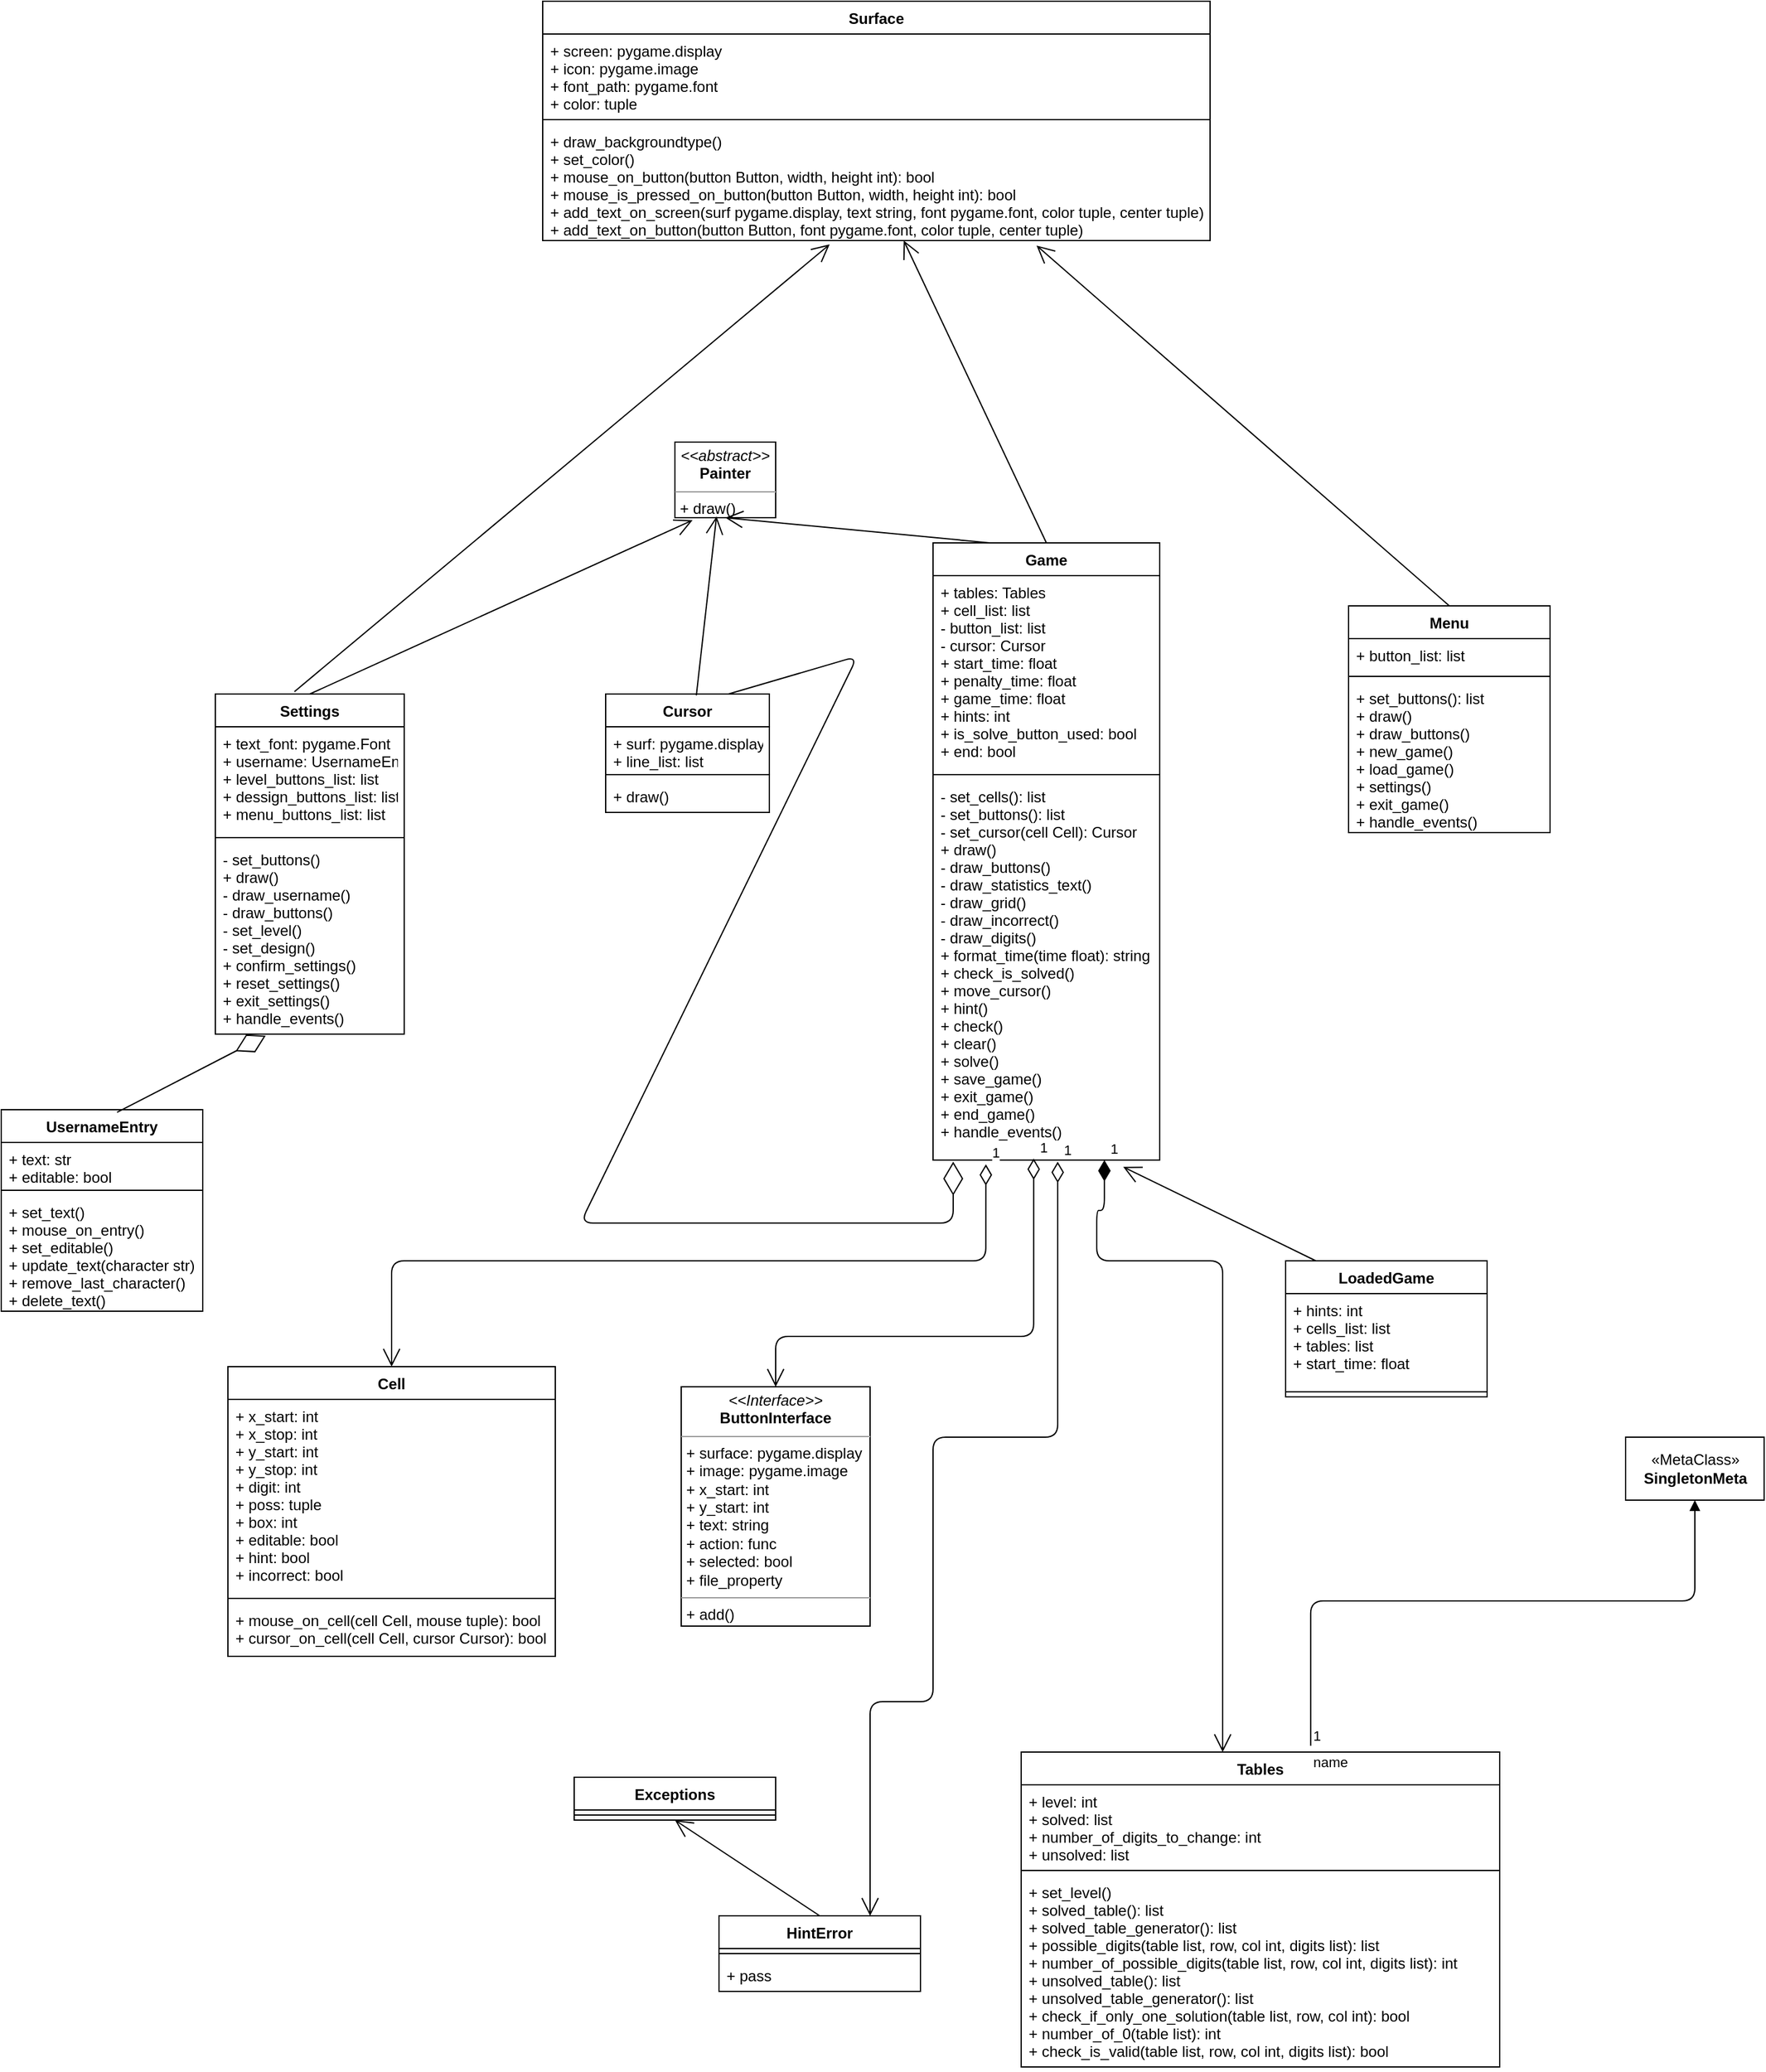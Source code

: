 <mxfile version="13.9.8" type="google"><diagram name="Page-1" id="e7e014a7-5840-1c2e-5031-d8a46d1fe8dd"><mxGraphModel dx="1422" dy="1579" grid="1" gridSize="10" guides="1" tooltips="1" connect="1" arrows="1" fold="1" page="1" pageScale="1" pageWidth="1169" pageHeight="826" background="#ffffff" math="0" shadow="0"><root><mxCell id="0"/><mxCell id="1" parent="0"/><mxCell id="BcgL6d0OYcaaBi_GMCWf-6" value="Surface" style="swimlane;fontStyle=1;align=center;verticalAlign=top;childLayout=stackLayout;horizontal=1;startSize=26;horizontalStack=0;resizeParent=1;resizeParentMax=0;resizeLast=0;collapsible=1;marginBottom=0;" parent="1" vertex="1"><mxGeometry x="480" y="-120" width="530" height="190" as="geometry"/></mxCell><mxCell id="BcgL6d0OYcaaBi_GMCWf-7" value="+ screen: pygame.display&#10;+ icon: pygame.image&#10;+ font_path: pygame.font&#10;+ color: tuple&#10;" style="text;strokeColor=none;fillColor=none;align=left;verticalAlign=top;spacingLeft=4;spacingRight=4;overflow=hidden;rotatable=0;points=[[0,0.5],[1,0.5]];portConstraint=eastwest;" parent="BcgL6d0OYcaaBi_GMCWf-6" vertex="1"><mxGeometry y="26" width="530" height="64" as="geometry"/></mxCell><mxCell id="BcgL6d0OYcaaBi_GMCWf-8" value="" style="line;strokeWidth=1;fillColor=none;align=left;verticalAlign=middle;spacingTop=-1;spacingLeft=3;spacingRight=3;rotatable=0;labelPosition=right;points=[];portConstraint=eastwest;" parent="BcgL6d0OYcaaBi_GMCWf-6" vertex="1"><mxGeometry y="90" width="530" height="8" as="geometry"/></mxCell><mxCell id="BcgL6d0OYcaaBi_GMCWf-9" value="+ draw_backgroundtype()&#10;+ set_color()&#10;+ mouse_on_button(button Button, width, height int): bool&#10;+ mouse_is_pressed_on_button(button Button, width, height int): bool&#10;+ add_text_on_screen(surf pygame.display, text string, font pygame.font, color tuple, center tuple)&#10;+ add_text_on_button(button Button, font pygame.font, color tuple, center tuple)&#10;" style="text;strokeColor=none;fillColor=none;align=left;verticalAlign=top;spacingLeft=4;spacingRight=4;overflow=hidden;rotatable=0;points=[[0,0.5],[1,0.5]];portConstraint=eastwest;" parent="BcgL6d0OYcaaBi_GMCWf-6" vertex="1"><mxGeometry y="98" width="530" height="92" as="geometry"/></mxCell><mxCell id="BcgL6d0OYcaaBi_GMCWf-11" value="&lt;p style=&quot;margin: 0px ; margin-top: 4px ; text-align: center&quot;&gt;&lt;i&gt;&amp;lt;&amp;lt;Interface&amp;gt;&amp;gt;&lt;/i&gt;&lt;br&gt;&lt;b&gt;ButtonInterface&lt;/b&gt;&lt;/p&gt;&lt;hr size=&quot;1&quot;&gt;&lt;p style=&quot;margin: 0px ; margin-left: 4px&quot;&gt;+ surface: pygame.display&lt;br&gt;+ image: pygame.image&lt;/p&gt;&lt;p style=&quot;margin: 0px ; margin-left: 4px&quot;&gt;+ x_start: int&lt;/p&gt;&lt;p style=&quot;margin: 0px ; margin-left: 4px&quot;&gt;+ y_start: int&lt;/p&gt;&lt;p style=&quot;margin: 0px ; margin-left: 4px&quot;&gt;+ text: string&lt;/p&gt;&lt;p style=&quot;margin: 0px ; margin-left: 4px&quot;&gt;+ action: func&lt;/p&gt;&lt;p style=&quot;margin: 0px ; margin-left: 4px&quot;&gt;+ selected: bool&lt;/p&gt;&lt;p style=&quot;margin: 0px ; margin-left: 4px&quot;&gt;+ file_property&lt;/p&gt;&lt;hr size=&quot;1&quot;&gt;&lt;p style=&quot;margin: 0px ; margin-left: 4px&quot;&gt;+ add()&lt;/p&gt;" style="verticalAlign=top;align=left;overflow=fill;fontSize=12;fontFamily=Helvetica;html=1;" parent="1" vertex="1"><mxGeometry x="590" y="980" width="150" height="190" as="geometry"/></mxCell><mxCell id="BcgL6d0OYcaaBi_GMCWf-13" value="&lt;p style=&quot;margin: 0px ; margin-top: 4px ; text-align: center&quot;&gt;&lt;i&gt;&amp;lt;&amp;lt;abstract&amp;gt;&amp;gt;&lt;/i&gt;&lt;br&gt;&lt;b&gt;Painter&lt;/b&gt;&lt;/p&gt;&lt;hr size=&quot;1&quot;&gt;&lt;p style=&quot;margin: 0px ; margin-left: 4px&quot;&gt;+ draw()&lt;/p&gt;" style="verticalAlign=top;align=left;overflow=fill;fontSize=12;fontFamily=Helvetica;html=1;" parent="1" vertex="1"><mxGeometry x="585" y="230" width="80" height="60" as="geometry"/></mxCell><mxCell id="BcgL6d0OYcaaBi_GMCWf-14" value="Game" style="swimlane;fontStyle=1;align=center;verticalAlign=top;childLayout=stackLayout;horizontal=1;startSize=26;horizontalStack=0;resizeParent=1;resizeParentMax=0;resizeLast=0;collapsible=1;marginBottom=0;" parent="1" vertex="1"><mxGeometry x="790" y="310" width="180" height="490" as="geometry"/></mxCell><mxCell id="BcgL6d0OYcaaBi_GMCWf-15" value="+ tables: Tables&#10;+ cell_list: list&#10;- button_list: list&#10;- cursor: Cursor&#10;+ start_time: float&#10;+ penalty_time: float&#10;+ game_time: float&#10;+ hints: int&#10;+ is_solve_button_used: bool&#10;+ end: bool" style="text;strokeColor=none;fillColor=none;align=left;verticalAlign=top;spacingLeft=4;spacingRight=4;overflow=hidden;rotatable=0;points=[[0,0.5],[1,0.5]];portConstraint=eastwest;" parent="BcgL6d0OYcaaBi_GMCWf-14" vertex="1"><mxGeometry y="26" width="180" height="154" as="geometry"/></mxCell><mxCell id="BcgL6d0OYcaaBi_GMCWf-16" value="" style="line;strokeWidth=1;fillColor=none;align=left;verticalAlign=middle;spacingTop=-1;spacingLeft=3;spacingRight=3;rotatable=0;labelPosition=right;points=[];portConstraint=eastwest;" parent="BcgL6d0OYcaaBi_GMCWf-14" vertex="1"><mxGeometry y="180" width="180" height="8" as="geometry"/></mxCell><mxCell id="BcgL6d0OYcaaBi_GMCWf-17" value="- set_cells(): list&#10;- set_buttons(): list&#10;- set_cursor(cell Cell): Cursor&#10;+ draw()&#10;- draw_buttons()&#10;- draw_statistics_text()&#10;- draw_grid()&#10;- draw_incorrect()&#10;- draw_digits()&#10;+ format_time(time float): string&#10;+ check_is_solved()&#10;+ move_cursor()&#10;+ hint()&#10;+ check()&#10;+ clear()&#10;+ solve()&#10;+ save_game()&#10;+ exit_game()&#10;+ end_game()&#10;+ handle_events()" style="text;strokeColor=none;fillColor=none;align=left;verticalAlign=top;spacingLeft=4;spacingRight=4;overflow=hidden;rotatable=0;points=[[0,0.5],[1,0.5]];portConstraint=eastwest;" parent="BcgL6d0OYcaaBi_GMCWf-14" vertex="1"><mxGeometry y="188" width="180" height="302" as="geometry"/></mxCell><mxCell id="BcgL6d0OYcaaBi_GMCWf-18" value="Cursor" style="swimlane;fontStyle=1;align=center;verticalAlign=top;childLayout=stackLayout;horizontal=1;startSize=26;horizontalStack=0;resizeParent=1;resizeParentMax=0;resizeLast=0;collapsible=1;marginBottom=0;" parent="1" vertex="1"><mxGeometry x="530" y="430" width="130" height="94" as="geometry"/></mxCell><mxCell id="BcgL6d0OYcaaBi_GMCWf-19" value="+ surf: pygame.display&#10;+ line_list: list" style="text;strokeColor=none;fillColor=none;align=left;verticalAlign=top;spacingLeft=4;spacingRight=4;overflow=hidden;rotatable=0;points=[[0,0.5],[1,0.5]];portConstraint=eastwest;" parent="BcgL6d0OYcaaBi_GMCWf-18" vertex="1"><mxGeometry y="26" width="130" height="34" as="geometry"/></mxCell><mxCell id="BcgL6d0OYcaaBi_GMCWf-20" value="" style="line;strokeWidth=1;fillColor=none;align=left;verticalAlign=middle;spacingTop=-1;spacingLeft=3;spacingRight=3;rotatable=0;labelPosition=right;points=[];portConstraint=eastwest;" parent="BcgL6d0OYcaaBi_GMCWf-18" vertex="1"><mxGeometry y="60" width="130" height="8" as="geometry"/></mxCell><mxCell id="BcgL6d0OYcaaBi_GMCWf-21" value="+ draw()" style="text;strokeColor=none;fillColor=none;align=left;verticalAlign=top;spacingLeft=4;spacingRight=4;overflow=hidden;rotatable=0;points=[[0,0.5],[1,0.5]];portConstraint=eastwest;" parent="BcgL6d0OYcaaBi_GMCWf-18" vertex="1"><mxGeometry y="68" width="130" height="26" as="geometry"/></mxCell><mxCell id="BcgL6d0OYcaaBi_GMCWf-22" value="Tables" style="swimlane;fontStyle=1;align=center;verticalAlign=top;childLayout=stackLayout;horizontal=1;startSize=26;horizontalStack=0;resizeParent=1;resizeParentMax=0;resizeLast=0;collapsible=1;marginBottom=0;" parent="1" vertex="1"><mxGeometry x="860" y="1270" width="380" height="250" as="geometry"/></mxCell><mxCell id="BcgL6d0OYcaaBi_GMCWf-23" value="+ level: int&#10;+ solved: list&#10;+ number_of_digits_to_change: int&#10;+ unsolved: list" style="text;strokeColor=none;fillColor=none;align=left;verticalAlign=top;spacingLeft=4;spacingRight=4;overflow=hidden;rotatable=0;points=[[0,0.5],[1,0.5]];portConstraint=eastwest;" parent="BcgL6d0OYcaaBi_GMCWf-22" vertex="1"><mxGeometry y="26" width="380" height="64" as="geometry"/></mxCell><mxCell id="BcgL6d0OYcaaBi_GMCWf-24" value="" style="line;strokeWidth=1;fillColor=none;align=left;verticalAlign=middle;spacingTop=-1;spacingLeft=3;spacingRight=3;rotatable=0;labelPosition=right;points=[];portConstraint=eastwest;" parent="BcgL6d0OYcaaBi_GMCWf-22" vertex="1"><mxGeometry y="90" width="380" height="8" as="geometry"/></mxCell><mxCell id="BcgL6d0OYcaaBi_GMCWf-25" value="+ set_level()&#10;+ solved_table(): list&#10;+ solved_table_generator(): list&#10;+ possible_digits(table list, row, col int, digits list): list&#10;+ number_of_possible_digits(table list, row, col int, digits list): int&#10;+ unsolved_table(): list&#10;+ unsolved_table_generator(): list&#10;+ check_if_only_one_solution(table list, row, col int): bool&#10;+ number_of_0(table list): int&#10;+ check_is_valid(table list, row, col int, digits list): bool&#10;" style="text;strokeColor=none;fillColor=none;align=left;verticalAlign=top;spacingLeft=4;spacingRight=4;overflow=hidden;rotatable=0;points=[[0,0.5],[1,0.5]];portConstraint=eastwest;" parent="BcgL6d0OYcaaBi_GMCWf-22" vertex="1"><mxGeometry y="98" width="380" height="152" as="geometry"/></mxCell><mxCell id="BcgL6d0OYcaaBi_GMCWf-26" value="Cell" style="swimlane;fontStyle=1;align=center;verticalAlign=top;childLayout=stackLayout;horizontal=1;startSize=26;horizontalStack=0;resizeParent=1;resizeParentMax=0;resizeLast=0;collapsible=1;marginBottom=0;" parent="1" vertex="1"><mxGeometry x="230" y="964" width="260" height="230" as="geometry"/></mxCell><mxCell id="BcgL6d0OYcaaBi_GMCWf-27" value="+ x_start: int&#10;+ x_stop: int&#10;+ y_start: int&#10;+ y_stop: int&#10;+ digit: int&#10;+ poss: tuple&#10;+ box: int&#10;+ editable: bool&#10;+ hint: bool&#10;+ incorrect: bool" style="text;strokeColor=none;fillColor=none;align=left;verticalAlign=top;spacingLeft=4;spacingRight=4;overflow=hidden;rotatable=0;points=[[0,0.5],[1,0.5]];portConstraint=eastwest;" parent="BcgL6d0OYcaaBi_GMCWf-26" vertex="1"><mxGeometry y="26" width="260" height="154" as="geometry"/></mxCell><mxCell id="BcgL6d0OYcaaBi_GMCWf-28" value="" style="line;strokeWidth=1;fillColor=none;align=left;verticalAlign=middle;spacingTop=-1;spacingLeft=3;spacingRight=3;rotatable=0;labelPosition=right;points=[];portConstraint=eastwest;" parent="BcgL6d0OYcaaBi_GMCWf-26" vertex="1"><mxGeometry y="180" width="260" height="8" as="geometry"/></mxCell><mxCell id="BcgL6d0OYcaaBi_GMCWf-29" value="+ mouse_on_cell(cell Cell, mouse tuple): bool&#10;+ cursor_on_cell(cell Cell, cursor Cursor): bool" style="text;strokeColor=none;fillColor=none;align=left;verticalAlign=top;spacingLeft=4;spacingRight=4;overflow=hidden;rotatable=0;points=[[0,0.5],[1,0.5]];portConstraint=eastwest;" parent="BcgL6d0OYcaaBi_GMCWf-26" vertex="1"><mxGeometry y="188" width="260" height="42" as="geometry"/></mxCell><mxCell id="BcgL6d0OYcaaBi_GMCWf-30" value="" style="endArrow=open;endFill=1;endSize=12;html=1;exitX=0.5;exitY=0;exitDx=0;exitDy=0;" parent="1" source="BcgL6d0OYcaaBi_GMCWf-14" target="BcgL6d0OYcaaBi_GMCWf-9" edge="1"><mxGeometry width="160" relative="1" as="geometry"><mxPoint x="500" y="400" as="sourcePoint"/><mxPoint x="660" y="400" as="targetPoint"/></mxGeometry></mxCell><mxCell id="BcgL6d0OYcaaBi_GMCWf-31" value="1" style="endArrow=open;html=1;endSize=12;startArrow=diamondThin;startSize=14;startFill=0;edgeStyle=orthogonalEdgeStyle;align=left;verticalAlign=bottom;entryX=0.5;entryY=0;entryDx=0;entryDy=0;exitX=0.444;exitY=0.996;exitDx=0;exitDy=0;exitPerimeter=0;" parent="1" source="BcgL6d0OYcaaBi_GMCWf-17" target="BcgL6d0OYcaaBi_GMCWf-11" edge="1"><mxGeometry x="-1" y="3" relative="1" as="geometry"><mxPoint x="500" y="720" as="sourcePoint"/><mxPoint x="660" y="720" as="targetPoint"/><Array as="points"><mxPoint x="870" y="940"/><mxPoint x="665" y="940"/></Array></mxGeometry></mxCell><mxCell id="BcgL6d0OYcaaBi_GMCWf-32" value="1" style="endArrow=open;html=1;endSize=12;startArrow=diamondThin;startSize=14;startFill=0;edgeStyle=orthogonalEdgeStyle;align=left;verticalAlign=bottom;entryX=0.5;entryY=0;entryDx=0;entryDy=0;exitX=0.233;exitY=1.011;exitDx=0;exitDy=0;exitPerimeter=0;" parent="1" source="BcgL6d0OYcaaBi_GMCWf-17" target="BcgL6d0OYcaaBi_GMCWf-26" edge="1"><mxGeometry x="-1" y="3" relative="1" as="geometry"><mxPoint x="500" y="930" as="sourcePoint"/><mxPoint x="660" y="930" as="targetPoint"/><Array as="points"><mxPoint x="832" y="880"/><mxPoint x="360" y="880"/></Array></mxGeometry></mxCell><mxCell id="BcgL6d0OYcaaBi_GMCWf-33" value="1" style="endArrow=open;html=1;endSize=12;startArrow=diamondThin;startSize=14;startFill=1;edgeStyle=orthogonalEdgeStyle;align=left;verticalAlign=bottom;exitX=0.756;exitY=1;exitDx=0;exitDy=0;exitPerimeter=0;" parent="1" source="BcgL6d0OYcaaBi_GMCWf-17" target="BcgL6d0OYcaaBi_GMCWf-22" edge="1"><mxGeometry x="-1" y="3" relative="1" as="geometry"><mxPoint x="720" y="790" as="sourcePoint"/><mxPoint x="1060" y="940" as="targetPoint"/><Array as="points"><mxPoint x="926" y="840"/><mxPoint x="920" y="840"/><mxPoint x="920" y="880"/><mxPoint x="1020" y="880"/></Array></mxGeometry></mxCell><mxCell id="BcgL6d0OYcaaBi_GMCWf-34" value="" style="endArrow=open;endFill=1;endSize=12;html=1;entryX=0.5;entryY=1;entryDx=0;entryDy=0;exitX=0.25;exitY=0;exitDx=0;exitDy=0;" parent="1" source="BcgL6d0OYcaaBi_GMCWf-14" target="BcgL6d0OYcaaBi_GMCWf-13" edge="1"><mxGeometry width="160" relative="1" as="geometry"><mxPoint x="680" y="300" as="sourcePoint"/><mxPoint x="660" y="400" as="targetPoint"/></mxGeometry></mxCell><mxCell id="BcgL6d0OYcaaBi_GMCWf-35" value="" style="endArrow=open;endFill=1;endSize=12;html=1;exitX=0.554;exitY=0.011;exitDx=0;exitDy=0;exitPerimeter=0;entryX=0.413;entryY=0.983;entryDx=0;entryDy=0;entryPerimeter=0;" parent="1" source="BcgL6d0OYcaaBi_GMCWf-18" target="BcgL6d0OYcaaBi_GMCWf-13" edge="1"><mxGeometry width="160" relative="1" as="geometry"><mxPoint x="500" y="290" as="sourcePoint"/><mxPoint x="660" y="290" as="targetPoint"/></mxGeometry></mxCell><mxCell id="BcgL6d0OYcaaBi_GMCWf-36" value="" style="endArrow=diamondThin;endFill=0;endSize=24;html=1;exitX=0.75;exitY=0;exitDx=0;exitDy=0;entryX=0.089;entryY=1.004;entryDx=0;entryDy=0;entryPerimeter=0;" parent="1" source="BcgL6d0OYcaaBi_GMCWf-18" target="BcgL6d0OYcaaBi_GMCWf-17" edge="1"><mxGeometry width="160" relative="1" as="geometry"><mxPoint x="500" y="500" as="sourcePoint"/><mxPoint x="660" y="500" as="targetPoint"/><Array as="points"><mxPoint x="730" y="400"/><mxPoint x="510" y="850"/><mxPoint x="806" y="850"/></Array></mxGeometry></mxCell><mxCell id="BcgL6d0OYcaaBi_GMCWf-37" value="Settings" style="swimlane;fontStyle=1;align=center;verticalAlign=top;childLayout=stackLayout;horizontal=1;startSize=26;horizontalStack=0;resizeParent=1;resizeParentMax=0;resizeLast=0;collapsible=1;marginBottom=0;" parent="1" vertex="1"><mxGeometry x="220" y="430" width="150" height="270" as="geometry"/></mxCell><mxCell id="BcgL6d0OYcaaBi_GMCWf-38" value="+ text_font: pygame.Font&#10;+ username: UsernameEntry&#10;+ level_buttons_list: list&#10;+ dessign_buttons_list: list&#10;+ menu_buttons_list: list&#10;" style="text;strokeColor=none;fillColor=none;align=left;verticalAlign=top;spacingLeft=4;spacingRight=4;overflow=hidden;rotatable=0;points=[[0,0.5],[1,0.5]];portConstraint=eastwest;" parent="BcgL6d0OYcaaBi_GMCWf-37" vertex="1"><mxGeometry y="26" width="150" height="84" as="geometry"/></mxCell><mxCell id="BcgL6d0OYcaaBi_GMCWf-39" value="" style="line;strokeWidth=1;fillColor=none;align=left;verticalAlign=middle;spacingTop=-1;spacingLeft=3;spacingRight=3;rotatable=0;labelPosition=right;points=[];portConstraint=eastwest;" parent="BcgL6d0OYcaaBi_GMCWf-37" vertex="1"><mxGeometry y="110" width="150" height="8" as="geometry"/></mxCell><mxCell id="BcgL6d0OYcaaBi_GMCWf-40" value="- set_buttons()&#10;+ draw()&#10;- draw_username()&#10;- draw_buttons()&#10;- set_level()&#10;- set_design()&#10;+ confirm_settings()&#10;+ reset_settings()&#10;+ exit_settings()&#10;+ handle_events()" style="text;strokeColor=none;fillColor=none;align=left;verticalAlign=top;spacingLeft=4;spacingRight=4;overflow=hidden;rotatable=0;points=[[0,0.5],[1,0.5]];portConstraint=eastwest;" parent="BcgL6d0OYcaaBi_GMCWf-37" vertex="1"><mxGeometry y="118" width="150" height="152" as="geometry"/></mxCell><mxCell id="BcgL6d0OYcaaBi_GMCWf-41" value="" style="endArrow=open;endFill=1;endSize=12;html=1;entryX=0.43;entryY=1.033;entryDx=0;entryDy=0;entryPerimeter=0;exitX=0.419;exitY=-0.007;exitDx=0;exitDy=0;exitPerimeter=0;" parent="1" source="BcgL6d0OYcaaBi_GMCWf-37" target="BcgL6d0OYcaaBi_GMCWf-9" edge="1"><mxGeometry width="160" relative="1" as="geometry"><mxPoint x="1190" y="540" as="sourcePoint"/><mxPoint x="1350" y="540" as="targetPoint"/><Array as="points"/></mxGeometry></mxCell><mxCell id="BcgL6d0OYcaaBi_GMCWf-42" value="" style="endArrow=open;endFill=1;endSize=12;html=1;exitX=0.5;exitY=0;exitDx=0;exitDy=0;entryX=0.175;entryY=1.033;entryDx=0;entryDy=0;entryPerimeter=0;" parent="1" source="BcgL6d0OYcaaBi_GMCWf-37" target="BcgL6d0OYcaaBi_GMCWf-13" edge="1"><mxGeometry width="160" relative="1" as="geometry"><mxPoint x="660" y="270" as="sourcePoint"/><mxPoint x="820" y="270" as="targetPoint"/></mxGeometry></mxCell><mxCell id="BcgL6d0OYcaaBi_GMCWf-43" value="UsernameEntry" style="swimlane;fontStyle=1;align=center;verticalAlign=top;childLayout=stackLayout;horizontal=1;startSize=26;horizontalStack=0;resizeParent=1;resizeParentMax=0;resizeLast=0;collapsible=1;marginBottom=0;" parent="1" vertex="1"><mxGeometry x="50" y="760" width="160" height="160" as="geometry"/></mxCell><mxCell id="BcgL6d0OYcaaBi_GMCWf-44" value="+ text: str&#10;+ editable: bool" style="text;strokeColor=none;fillColor=none;align=left;verticalAlign=top;spacingLeft=4;spacingRight=4;overflow=hidden;rotatable=0;points=[[0,0.5],[1,0.5]];portConstraint=eastwest;" parent="BcgL6d0OYcaaBi_GMCWf-43" vertex="1"><mxGeometry y="26" width="160" height="34" as="geometry"/></mxCell><mxCell id="BcgL6d0OYcaaBi_GMCWf-45" value="" style="line;strokeWidth=1;fillColor=none;align=left;verticalAlign=middle;spacingTop=-1;spacingLeft=3;spacingRight=3;rotatable=0;labelPosition=right;points=[];portConstraint=eastwest;" parent="BcgL6d0OYcaaBi_GMCWf-43" vertex="1"><mxGeometry y="60" width="160" height="8" as="geometry"/></mxCell><mxCell id="BcgL6d0OYcaaBi_GMCWf-46" value="+ set_text()&#10;+ mouse_on_entry()&#10;+ set_editable()&#10;+ update_text(character str)&#10;+ remove_last_character()&#10;+ delete_text()" style="text;strokeColor=none;fillColor=none;align=left;verticalAlign=top;spacingLeft=4;spacingRight=4;overflow=hidden;rotatable=0;points=[[0,0.5],[1,0.5]];portConstraint=eastwest;" parent="BcgL6d0OYcaaBi_GMCWf-43" vertex="1"><mxGeometry y="68" width="160" height="92" as="geometry"/></mxCell><mxCell id="BcgL6d0OYcaaBi_GMCWf-47" value="" style="endArrow=diamondThin;endFill=0;endSize=24;html=1;exitX=0.575;exitY=0.013;exitDx=0;exitDy=0;exitPerimeter=0;entryX=0.267;entryY=1.008;entryDx=0;entryDy=0;entryPerimeter=0;" parent="1" source="BcgL6d0OYcaaBi_GMCWf-43" target="BcgL6d0OYcaaBi_GMCWf-40" edge="1"><mxGeometry width="160" relative="1" as="geometry"><mxPoint x="330" y="750" as="sourcePoint"/><mxPoint x="490" y="750" as="targetPoint"/></mxGeometry></mxCell><mxCell id="BcgL6d0OYcaaBi_GMCWf-48" value="LoadedGame" style="swimlane;fontStyle=1;align=center;verticalAlign=top;childLayout=stackLayout;horizontal=1;startSize=26;horizontalStack=0;resizeParent=1;resizeParentMax=0;resizeLast=0;collapsible=1;marginBottom=0;" parent="1" vertex="1"><mxGeometry x="1070" y="880" width="160" height="108" as="geometry"/></mxCell><mxCell id="BcgL6d0OYcaaBi_GMCWf-49" value="+ hints: int&#10;+ cells_list: list&#10;+ tables: list&#10;+ start_time: float" style="text;strokeColor=none;fillColor=none;align=left;verticalAlign=top;spacingLeft=4;spacingRight=4;overflow=hidden;rotatable=0;points=[[0,0.5],[1,0.5]];portConstraint=eastwest;" parent="BcgL6d0OYcaaBi_GMCWf-48" vertex="1"><mxGeometry y="26" width="160" height="74" as="geometry"/></mxCell><mxCell id="BcgL6d0OYcaaBi_GMCWf-50" value="" style="line;strokeWidth=1;fillColor=none;align=left;verticalAlign=middle;spacingTop=-1;spacingLeft=3;spacingRight=3;rotatable=0;labelPosition=right;points=[];portConstraint=eastwest;" parent="BcgL6d0OYcaaBi_GMCWf-48" vertex="1"><mxGeometry y="100" width="160" height="8" as="geometry"/></mxCell><mxCell id="BcgL6d0OYcaaBi_GMCWf-52" value="" style="endArrow=open;endFill=1;endSize=12;html=1;exitX=0.15;exitY=0;exitDx=0;exitDy=0;exitPerimeter=0;entryX=0.839;entryY=1.018;entryDx=0;entryDy=0;entryPerimeter=0;" parent="1" source="BcgL6d0OYcaaBi_GMCWf-48" target="BcgL6d0OYcaaBi_GMCWf-17" edge="1"><mxGeometry width="160" relative="1" as="geometry"><mxPoint x="1140" y="800" as="sourcePoint"/><mxPoint x="1300" y="800" as="targetPoint"/></mxGeometry></mxCell><mxCell id="YPGL8I4nAzWsNHyOlfTq-6" value="HintError" style="swimlane;fontStyle=1;align=center;verticalAlign=top;childLayout=stackLayout;horizontal=1;startSize=26;horizontalStack=0;resizeParent=1;resizeParentMax=0;resizeLast=0;collapsible=1;marginBottom=0;" parent="1" vertex="1"><mxGeometry x="620" y="1400" width="160" height="60" as="geometry"/></mxCell><mxCell id="YPGL8I4nAzWsNHyOlfTq-8" value="" style="line;strokeWidth=1;fillColor=none;align=left;verticalAlign=middle;spacingTop=-1;spacingLeft=3;spacingRight=3;rotatable=0;labelPosition=right;points=[];portConstraint=eastwest;" parent="YPGL8I4nAzWsNHyOlfTq-6" vertex="1"><mxGeometry y="26" width="160" height="8" as="geometry"/></mxCell><mxCell id="YPGL8I4nAzWsNHyOlfTq-9" value="+ pass" style="text;strokeColor=none;fillColor=none;align=left;verticalAlign=top;spacingLeft=4;spacingRight=4;overflow=hidden;rotatable=0;points=[[0,0.5],[1,0.5]];portConstraint=eastwest;" parent="YPGL8I4nAzWsNHyOlfTq-6" vertex="1"><mxGeometry y="34" width="160" height="26" as="geometry"/></mxCell><mxCell id="YPGL8I4nAzWsNHyOlfTq-10" value="Exceptions" style="swimlane;fontStyle=1;align=center;verticalAlign=top;childLayout=stackLayout;horizontal=1;startSize=26;horizontalStack=0;resizeParent=1;resizeParentMax=0;resizeLast=0;collapsible=1;marginBottom=0;" parent="1" vertex="1"><mxGeometry x="505" y="1290" width="160" height="34" as="geometry"/></mxCell><mxCell id="YPGL8I4nAzWsNHyOlfTq-12" value="" style="line;strokeWidth=1;fillColor=none;align=left;verticalAlign=middle;spacingTop=-1;spacingLeft=3;spacingRight=3;rotatable=0;labelPosition=right;points=[];portConstraint=eastwest;" parent="YPGL8I4nAzWsNHyOlfTq-10" vertex="1"><mxGeometry y="26" width="160" height="8" as="geometry"/></mxCell><mxCell id="YPGL8I4nAzWsNHyOlfTq-14" value="" style="endArrow=open;endFill=1;endSize=12;html=1;entryX=0.5;entryY=1;entryDx=0;entryDy=0;exitX=0.5;exitY=0;exitDx=0;exitDy=0;" parent="1" source="YPGL8I4nAzWsNHyOlfTq-6" target="YPGL8I4nAzWsNHyOlfTq-10" edge="1"><mxGeometry width="160" relative="1" as="geometry"><mxPoint x="860" y="1350" as="sourcePoint"/><mxPoint x="1020" y="1350" as="targetPoint"/></mxGeometry></mxCell><mxCell id="YPGL8I4nAzWsNHyOlfTq-18" value="1" style="endArrow=open;html=1;endSize=12;startArrow=diamondThin;startSize=14;startFill=0;edgeStyle=orthogonalEdgeStyle;align=left;verticalAlign=bottom;exitX=0.55;exitY=1.004;exitDx=0;exitDy=0;exitPerimeter=0;entryX=0.75;entryY=0;entryDx=0;entryDy=0;" parent="1" source="BcgL6d0OYcaaBi_GMCWf-17" target="YPGL8I4nAzWsNHyOlfTq-6" edge="1"><mxGeometry x="-1" y="3" relative="1" as="geometry"><mxPoint x="860" y="1250" as="sourcePoint"/><mxPoint x="1020" y="1250" as="targetPoint"/><Array as="points"><mxPoint x="889" y="1020"/><mxPoint x="790" y="1020"/><mxPoint x="790" y="1230"/><mxPoint x="740" y="1230"/></Array></mxGeometry></mxCell><mxCell id="fr5wri2etIM2LLhcVV_z-1" value="Menu" style="swimlane;fontStyle=1;align=center;verticalAlign=top;childLayout=stackLayout;horizontal=1;startSize=26;horizontalStack=0;resizeParent=1;resizeParentMax=0;resizeLast=0;collapsible=1;marginBottom=0;" vertex="1" parent="1"><mxGeometry x="1120" y="360" width="160" height="180" as="geometry"/></mxCell><mxCell id="fr5wri2etIM2LLhcVV_z-2" value="+ button_list: list" style="text;strokeColor=none;fillColor=none;align=left;verticalAlign=top;spacingLeft=4;spacingRight=4;overflow=hidden;rotatable=0;points=[[0,0.5],[1,0.5]];portConstraint=eastwest;" vertex="1" parent="fr5wri2etIM2LLhcVV_z-1"><mxGeometry y="26" width="160" height="26" as="geometry"/></mxCell><mxCell id="fr5wri2etIM2LLhcVV_z-3" value="" style="line;strokeWidth=1;fillColor=none;align=left;verticalAlign=middle;spacingTop=-1;spacingLeft=3;spacingRight=3;rotatable=0;labelPosition=right;points=[];portConstraint=eastwest;" vertex="1" parent="fr5wri2etIM2LLhcVV_z-1"><mxGeometry y="52" width="160" height="8" as="geometry"/></mxCell><mxCell id="fr5wri2etIM2LLhcVV_z-4" value="+ set_buttons(): list&#10;+ draw()&#10;+ draw_buttons()&#10;+ new_game()&#10;+ load_game()&#10;+ settings()&#10;+ exit_game()&#10;+ handle_events()&#10;" style="text;strokeColor=none;fillColor=none;align=left;verticalAlign=top;spacingLeft=4;spacingRight=4;overflow=hidden;rotatable=0;points=[[0,0.5],[1,0.5]];portConstraint=eastwest;" vertex="1" parent="fr5wri2etIM2LLhcVV_z-1"><mxGeometry y="60" width="160" height="120" as="geometry"/></mxCell><mxCell id="fr5wri2etIM2LLhcVV_z-5" value="" style="endArrow=open;endFill=1;endSize=12;html=1;entryX=0.74;entryY=1.043;entryDx=0;entryDy=0;entryPerimeter=0;exitX=0.5;exitY=0;exitDx=0;exitDy=0;" edge="1" parent="1" source="fr5wri2etIM2LLhcVV_z-1" target="BcgL6d0OYcaaBi_GMCWf-9"><mxGeometry width="160" relative="1" as="geometry"><mxPoint x="640" y="220" as="sourcePoint"/><mxPoint x="800" y="220" as="targetPoint"/></mxGeometry></mxCell><mxCell id="fr5wri2etIM2LLhcVV_z-6" value="«MetaClass»&lt;br&gt;&lt;b&gt;SingletonMeta&lt;/b&gt;" style="html=1;" vertex="1" parent="1"><mxGeometry x="1340" y="1020" width="110" height="50" as="geometry"/></mxCell><mxCell id="fr5wri2etIM2LLhcVV_z-7" value="name" style="endArrow=block;endFill=1;html=1;edgeStyle=orthogonalEdgeStyle;align=left;verticalAlign=top;exitX=0.605;exitY=-0.02;exitDx=0;exitDy=0;exitPerimeter=0;" edge="1" parent="1" source="BcgL6d0OYcaaBi_GMCWf-22" target="fr5wri2etIM2LLhcVV_z-6"><mxGeometry x="-1" relative="1" as="geometry"><mxPoint x="1120" y="1230" as="sourcePoint"/><mxPoint x="1360" y="1120" as="targetPoint"/><Array as="points"><mxPoint x="1090" y="1150"/><mxPoint x="1395" y="1150"/></Array></mxGeometry></mxCell><mxCell id="fr5wri2etIM2LLhcVV_z-8" value="1" style="edgeLabel;resizable=0;html=1;align=left;verticalAlign=bottom;" connectable="0" vertex="1" parent="fr5wri2etIM2LLhcVV_z-7"><mxGeometry x="-1" relative="1" as="geometry"/></mxCell></root></mxGraphModel></diagram></mxfile>
